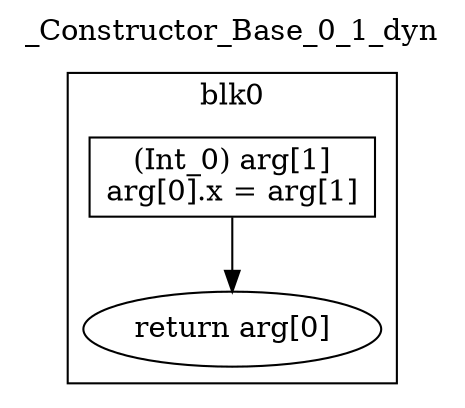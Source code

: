 digraph {
  rankdir=TB;
  b0_l0 -> b0_ret
  b0_l0 [label="(Int_0) arg[1]\narg[0].x = arg[1]\n", shape=box]
  b0_ret [label="return arg[0]"]
  subgraph cluster_b0 {
    label = "blk0";
    b0_l0;
    b0_ret;
  }
  labelloc="t"
  label="_Constructor_Base_0_1_dyn"
}